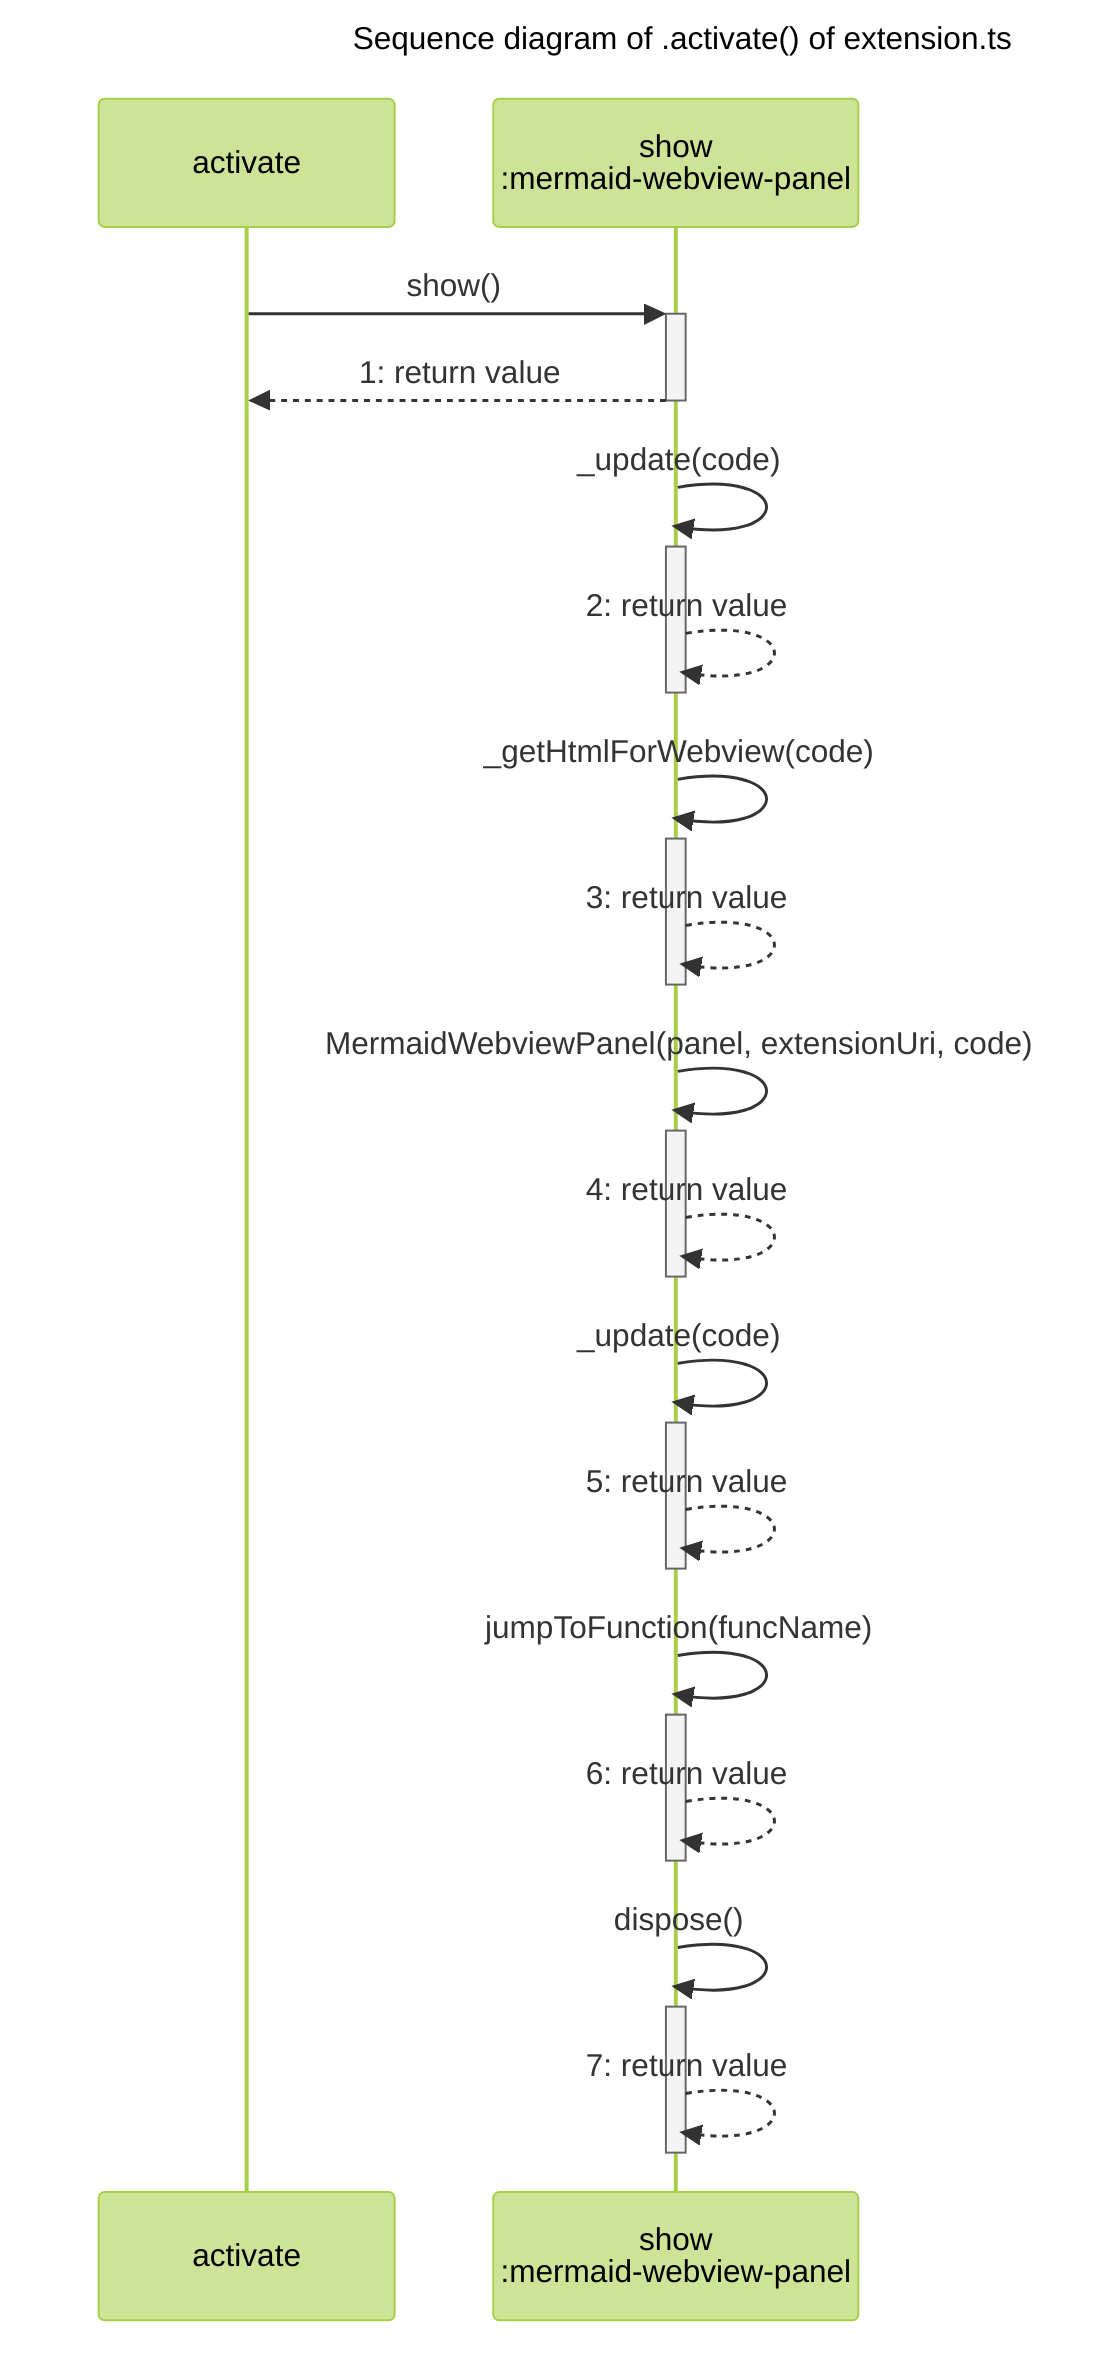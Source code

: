 %%{init: {'theme':'forest'}}%%

sequenceDiagram

    Title Sequence diagram of .activate() of extension.ts

    participant p1 as activate
    participant src_mermaid-webview-panel_Mermaid-webview-panel as show<br>:mermaid-webview-panel


    p1 ->>+ src_mermaid-webview-panel_Mermaid-webview-panel: show()
    src_mermaid-webview-panel_Mermaid-webview-panel -->>- p1: 1: return value
    src_mermaid-webview-panel_Mermaid-webview-panel ->>+ src_mermaid-webview-panel_Mermaid-webview-panel: _update(code)
    src_mermaid-webview-panel_Mermaid-webview-panel -->>- src_mermaid-webview-panel_Mermaid-webview-panel: 2: return value
    src_mermaid-webview-panel_Mermaid-webview-panel ->>+ src_mermaid-webview-panel_Mermaid-webview-panel: _getHtmlForWebview(code)
    src_mermaid-webview-panel_Mermaid-webview-panel -->>- src_mermaid-webview-panel_Mermaid-webview-panel: 3: return value
    src_mermaid-webview-panel_Mermaid-webview-panel ->>+ src_mermaid-webview-panel_Mermaid-webview-panel: MermaidWebviewPanel(panel, extensionUri, code)
    src_mermaid-webview-panel_Mermaid-webview-panel -->>- src_mermaid-webview-panel_Mermaid-webview-panel: 4: return value
    src_mermaid-webview-panel_Mermaid-webview-panel ->>+ src_mermaid-webview-panel_Mermaid-webview-panel: _update(code)
    src_mermaid-webview-panel_Mermaid-webview-panel -->>- src_mermaid-webview-panel_Mermaid-webview-panel: 5: return value
    src_mermaid-webview-panel_Mermaid-webview-panel ->>+ src_mermaid-webview-panel_Mermaid-webview-panel: jumpToFunction(funcName)
    src_mermaid-webview-panel_Mermaid-webview-panel -->>- src_mermaid-webview-panel_Mermaid-webview-panel: 6: return value
    src_mermaid-webview-panel_Mermaid-webview-panel ->>+ src_mermaid-webview-panel_Mermaid-webview-panel: dispose()
    src_mermaid-webview-panel_Mermaid-webview-panel -->>- src_mermaid-webview-panel_Mermaid-webview-panel: 7: return value